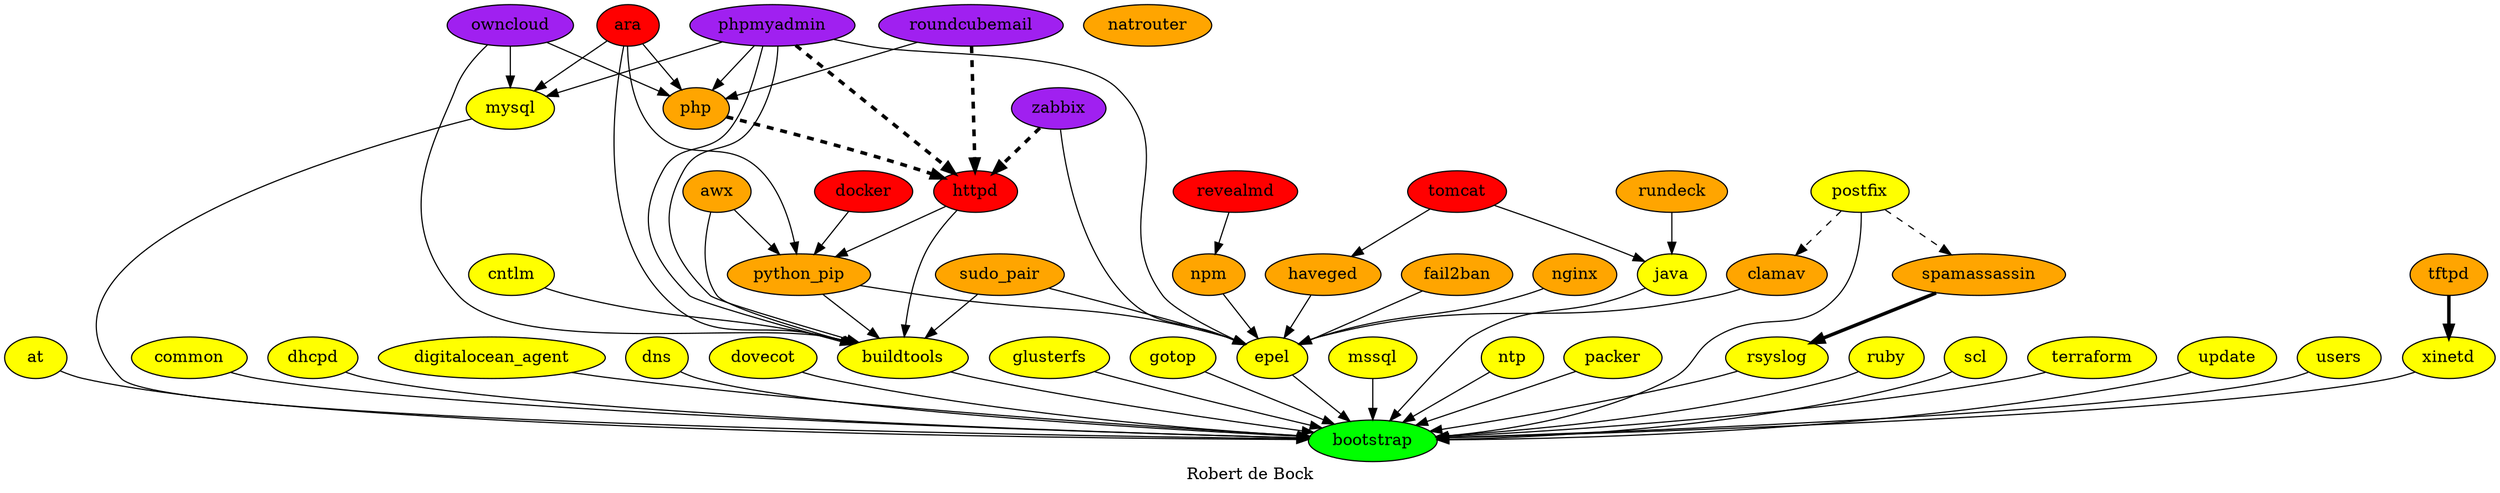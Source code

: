 digraph hierarchy {
  label = "Robert de Bock" ;
  {
    at [fillcolor=yellow style=filled]
    ara [fillcolor=red style=filled]
    awx [fillcolor=orange style=filled]
    bootstrap [fillcolor=green style=filled]
    buildtools [fillcolor=yellow style=filled]
    clamav [fillcolor=orange style=filled]
    cntlm [fillcolor=yellow style=filled]
    common [fillcolor=yellow style=filled]
    dhcpd [fillcolor=yellow style=filled]
    "digitalocean_agent" [fillcolor=yellow style=filled]
    dns [fillcolor=yellow style=filled]
    docker [fillcolor=red style=filled]
    dovecot [fillcolor=yellow style=filled]
    epel [fillcolor=yellow style=filled]
    fail2ban [fillcolor=orange style=filled]
    glusterfs [fillcolor=yellow style=filled]
    gotop [fillcolor=yellow style=filled]
    haveged [fillcolor=orange style=filled]
    httpd [fillcolor=red style=filled]
    java [fillcolor=yellow style=filled]
    mssql [fillcolor=yellow style=filled]
    mysql [fillcolor=yellow style=filled]
    natrouter [fillcolor=orange style=filled]
    nginx [fillcolor=orange style=filled]
    npm [fillcolor=orange style=filled]
    ntp [fillcolor=yellow style=filled]
    owncloud [fillcolor=purple style=filled]
    packer [fillcolor=yellow style=filled]
    php [fillcolor=orange style=filled]
    phpmyadmin [fillcolor=purple style=filled]
    postfix [fillcolor=yellow style=filled]
    "python_pip" [fillcolor=orange style=filled]
    revealmd [fillcolor=red style=filled]
    roundcubemail [fillcolor=purple style=filled]
    rsyslog [fillcolor=yellow style=filled]
    ruby [fillcolor=yellow style=filled]
    rundeck [fillcolor=orange style=filled]
    scl [fillcolor=yellow style=filled]
    spamassassin [fillcolor=orange style=filled]
    "sudo_pair" [fillcolor=orange style=filled]
    terraform [fillcolor=yellow style=filled]
    tftpd [fillcolor=orange style=filled]
    tomcat [fillcolor=red style=filled]
    update [fillcolor=yellow style=filled]
    users [fillcolor=yellow style=filled]
    xinetd [fillcolor=yellow style=filled]
    zabbix [fillcolor=purple style=filled]
  }
  {at buildtools common dhcpd "digitalocean_agent" dns dovecot epel glusterfs gotop java mysql mssql ntp packer postfix rsyslog ruby scl terraform update users xinetd} -> bootstrap
  {clamav fail2ban haveged nginx npm phpmyadmin "python_pip" "sudo_pair" zabbix} -> epel
  postfix -> {spamassassin clamav} [style=dashed]
  {ara awx docker httpd} -> "python_pip"
  revealmd -> npm
  tftpd -> xinetd  [penwidth=3]
  {ara owncloud phpmyadmin} -> {buildtools php mysql}
  {php phpmyadmin roundcubemail zabbix} -> httpd [style=dashed penwidth=3]
  {awx cntlm httpd phpmyadmin "python_pip"} -> buildtools
  roundcubemail -> php
  {"sudo_pair"} -> {buildtools}
  {rundeck tomcat} -> java
  tomcat -> haveged
  spamassassin -> rsyslog [penwidth=3]
}
